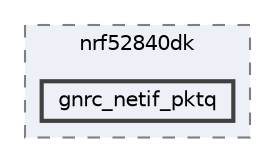 digraph "/home/mj/Desktop/IoT-Chat-Digitalization/TextYourIoTDevice/bin/nrf52840dk/gnrc_netif_pktq"
{
 // LATEX_PDF_SIZE
  bgcolor="transparent";
  edge [fontname=Helvetica,fontsize=10,labelfontname=Helvetica,labelfontsize=10];
  node [fontname=Helvetica,fontsize=10,shape=box,height=0.2,width=0.4];
  compound=true
  subgraph clusterdir_0c725116918d2e080617d882693859a8 {
    graph [ bgcolor="#edf0f7", pencolor="grey50", label="nrf52840dk", fontname=Helvetica,fontsize=10 style="filled,dashed", URL="dir_0c725116918d2e080617d882693859a8.html",tooltip=""]
  dir_f8fee805709b834558253696a79c5bb4 [label="gnrc_netif_pktq", fillcolor="#edf0f7", color="grey25", style="filled,bold", URL="dir_f8fee805709b834558253696a79c5bb4.html",tooltip=""];
  }
}
